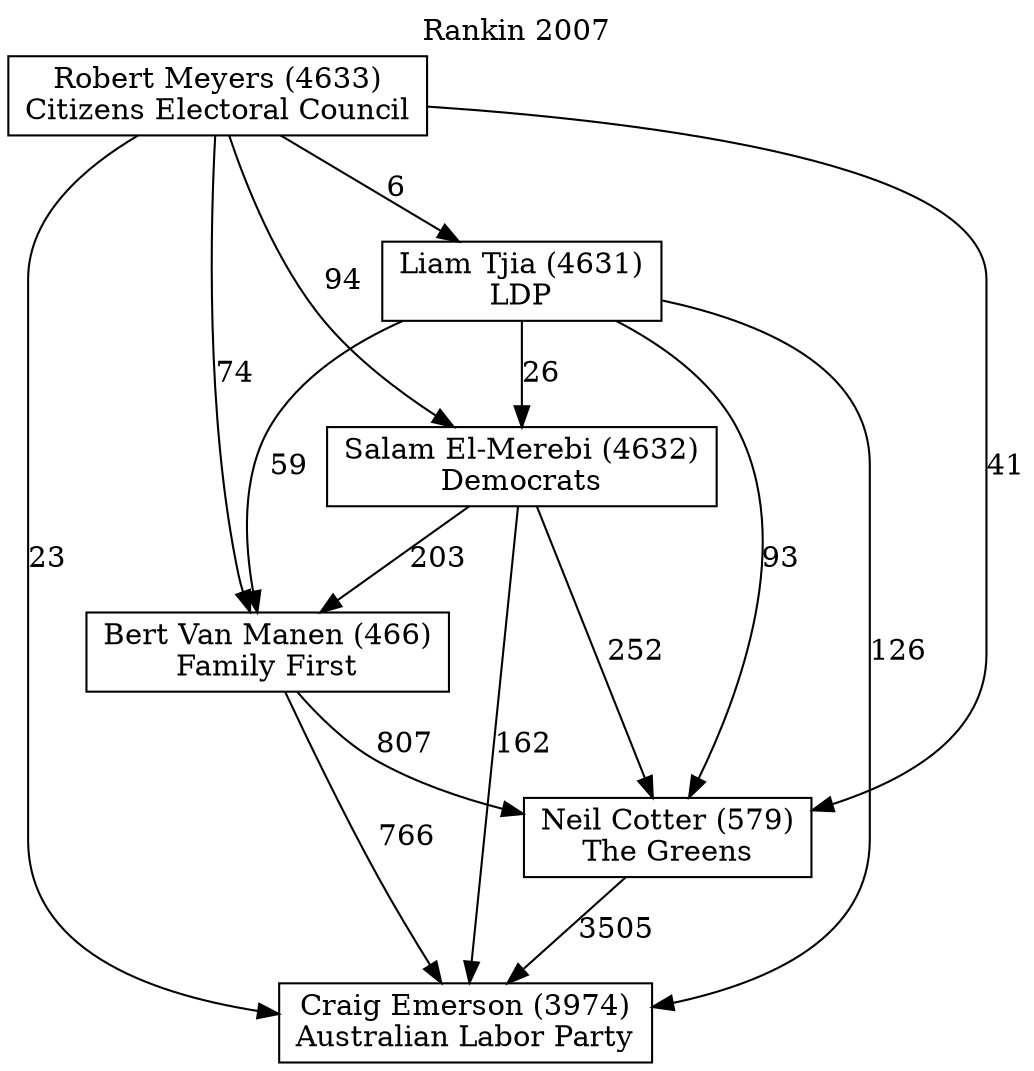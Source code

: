 // House preference flow
digraph "Craig Emerson (3974)_Rankin_2007" {
	graph [label="Rankin 2007" labelloc=t mclimit=10]
	node [shape=box]
	"Craig Emerson (3974)" [label="Craig Emerson (3974)
Australian Labor Party"]
	"Neil Cotter (579)" [label="Neil Cotter (579)
The Greens"]
	"Bert Van Manen (466)" [label="Bert Van Manen (466)
Family First"]
	"Salam El-Merebi (4632)" [label="Salam El-Merebi (4632)
Democrats"]
	"Liam Tjia (4631)" [label="Liam Tjia (4631)
LDP"]
	"Robert Meyers (4633)" [label="Robert Meyers (4633)
Citizens Electoral Council"]
	"Neil Cotter (579)" -> "Craig Emerson (3974)" [label=3505]
	"Bert Van Manen (466)" -> "Neil Cotter (579)" [label=807]
	"Salam El-Merebi (4632)" -> "Bert Van Manen (466)" [label=203]
	"Liam Tjia (4631)" -> "Salam El-Merebi (4632)" [label=26]
	"Robert Meyers (4633)" -> "Liam Tjia (4631)" [label=6]
	"Bert Van Manen (466)" -> "Craig Emerson (3974)" [label=766]
	"Salam El-Merebi (4632)" -> "Craig Emerson (3974)" [label=162]
	"Liam Tjia (4631)" -> "Craig Emerson (3974)" [label=126]
	"Robert Meyers (4633)" -> "Craig Emerson (3974)" [label=23]
	"Robert Meyers (4633)" -> "Salam El-Merebi (4632)" [label=94]
	"Liam Tjia (4631)" -> "Bert Van Manen (466)" [label=59]
	"Robert Meyers (4633)" -> "Bert Van Manen (466)" [label=74]
	"Salam El-Merebi (4632)" -> "Neil Cotter (579)" [label=252]
	"Liam Tjia (4631)" -> "Neil Cotter (579)" [label=93]
	"Robert Meyers (4633)" -> "Neil Cotter (579)" [label=41]
}
